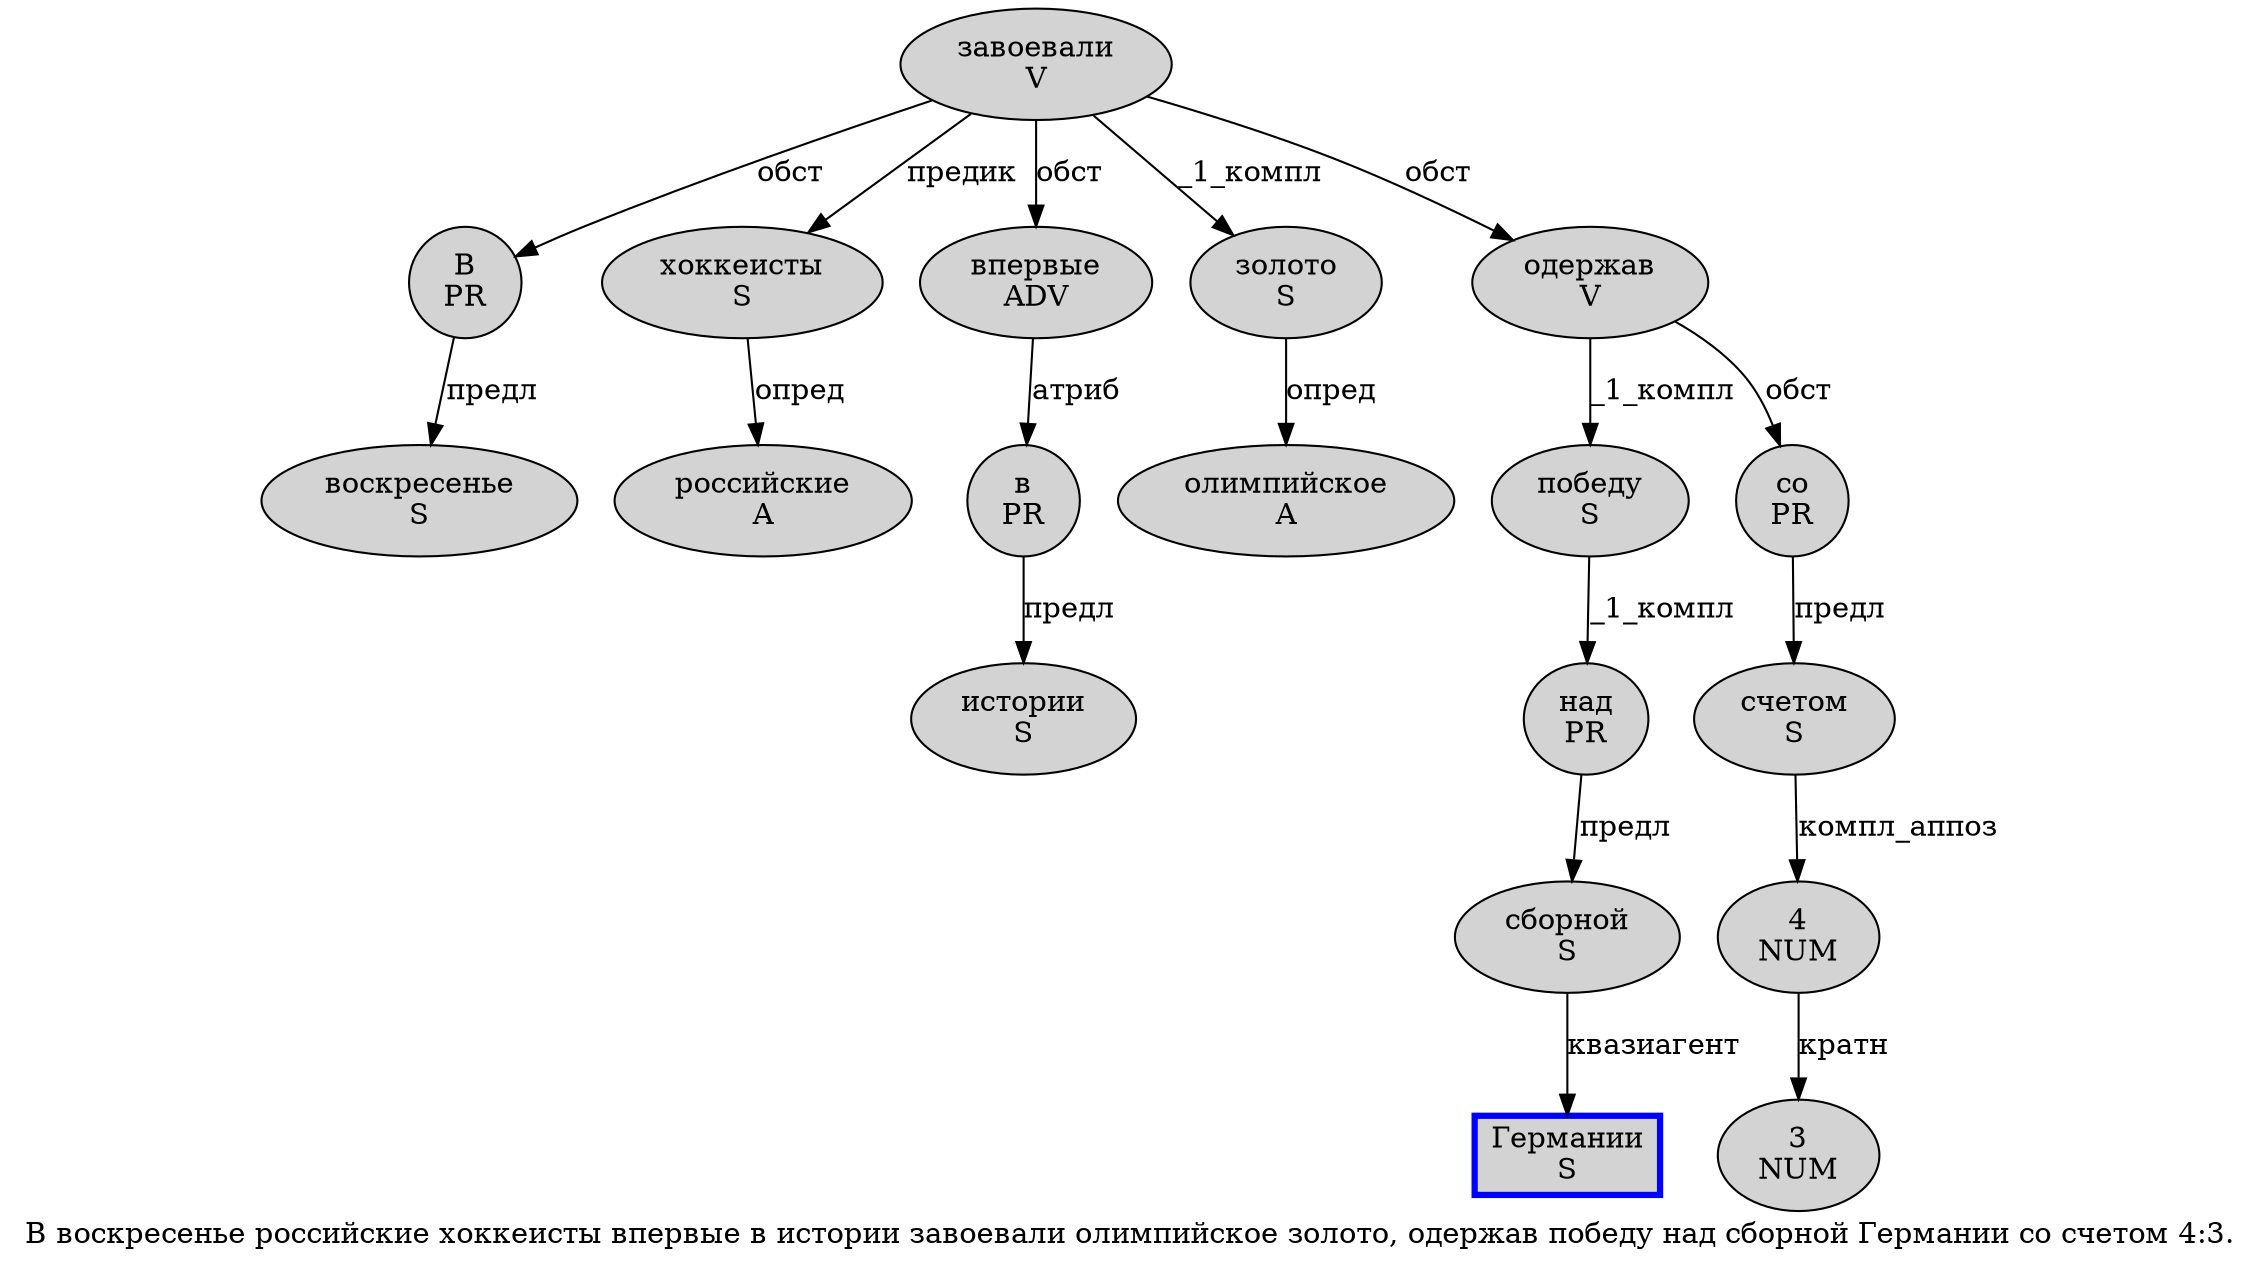 digraph SENTENCE_876 {
	graph [label="В воскресенье российские хоккеисты впервые в истории завоевали олимпийское золото, одержав победу над сборной Германии со счетом 4:3."]
	node [style=filled]
		0 [label="В
PR" color="" fillcolor=lightgray penwidth=1 shape=ellipse]
		1 [label="воскресенье
S" color="" fillcolor=lightgray penwidth=1 shape=ellipse]
		2 [label="российские
A" color="" fillcolor=lightgray penwidth=1 shape=ellipse]
		3 [label="хоккеисты
S" color="" fillcolor=lightgray penwidth=1 shape=ellipse]
		4 [label="впервые
ADV" color="" fillcolor=lightgray penwidth=1 shape=ellipse]
		5 [label="в
PR" color="" fillcolor=lightgray penwidth=1 shape=ellipse]
		6 [label="истории
S" color="" fillcolor=lightgray penwidth=1 shape=ellipse]
		7 [label="завоевали
V" color="" fillcolor=lightgray penwidth=1 shape=ellipse]
		8 [label="олимпийское
A" color="" fillcolor=lightgray penwidth=1 shape=ellipse]
		9 [label="золото
S" color="" fillcolor=lightgray penwidth=1 shape=ellipse]
		11 [label="одержав
V" color="" fillcolor=lightgray penwidth=1 shape=ellipse]
		12 [label="победу
S" color="" fillcolor=lightgray penwidth=1 shape=ellipse]
		13 [label="над
PR" color="" fillcolor=lightgray penwidth=1 shape=ellipse]
		14 [label="сборной
S" color="" fillcolor=lightgray penwidth=1 shape=ellipse]
		15 [label="Германии
S" color=blue fillcolor=lightgray penwidth=3 shape=box]
		16 [label="со
PR" color="" fillcolor=lightgray penwidth=1 shape=ellipse]
		17 [label="счетом
S" color="" fillcolor=lightgray penwidth=1 shape=ellipse]
		18 [label="4
NUM" color="" fillcolor=lightgray penwidth=1 shape=ellipse]
		20 [label="3
NUM" color="" fillcolor=lightgray penwidth=1 shape=ellipse]
			0 -> 1 [label="предл"]
			5 -> 6 [label="предл"]
			12 -> 13 [label="_1_компл"]
			14 -> 15 [label="квазиагент"]
			3 -> 2 [label="опред"]
			11 -> 12 [label="_1_компл"]
			11 -> 16 [label="обст"]
			18 -> 20 [label="кратн"]
			13 -> 14 [label="предл"]
			16 -> 17 [label="предл"]
			7 -> 0 [label="обст"]
			7 -> 3 [label="предик"]
			7 -> 4 [label="обст"]
			7 -> 9 [label="_1_компл"]
			7 -> 11 [label="обст"]
			9 -> 8 [label="опред"]
			4 -> 5 [label="атриб"]
			17 -> 18 [label="компл_аппоз"]
}